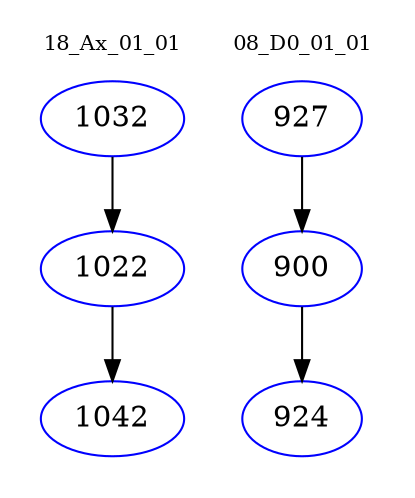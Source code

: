 digraph{
subgraph cluster_0 {
color = white
label = "18_Ax_01_01";
fontsize=10;
T0_1032 [label="1032", color="blue"]
T0_1032 -> T0_1022 [color="black"]
T0_1022 [label="1022", color="blue"]
T0_1022 -> T0_1042 [color="black"]
T0_1042 [label="1042", color="blue"]
}
subgraph cluster_1 {
color = white
label = "08_D0_01_01";
fontsize=10;
T1_927 [label="927", color="blue"]
T1_927 -> T1_900 [color="black"]
T1_900 [label="900", color="blue"]
T1_900 -> T1_924 [color="black"]
T1_924 [label="924", color="blue"]
}
}
